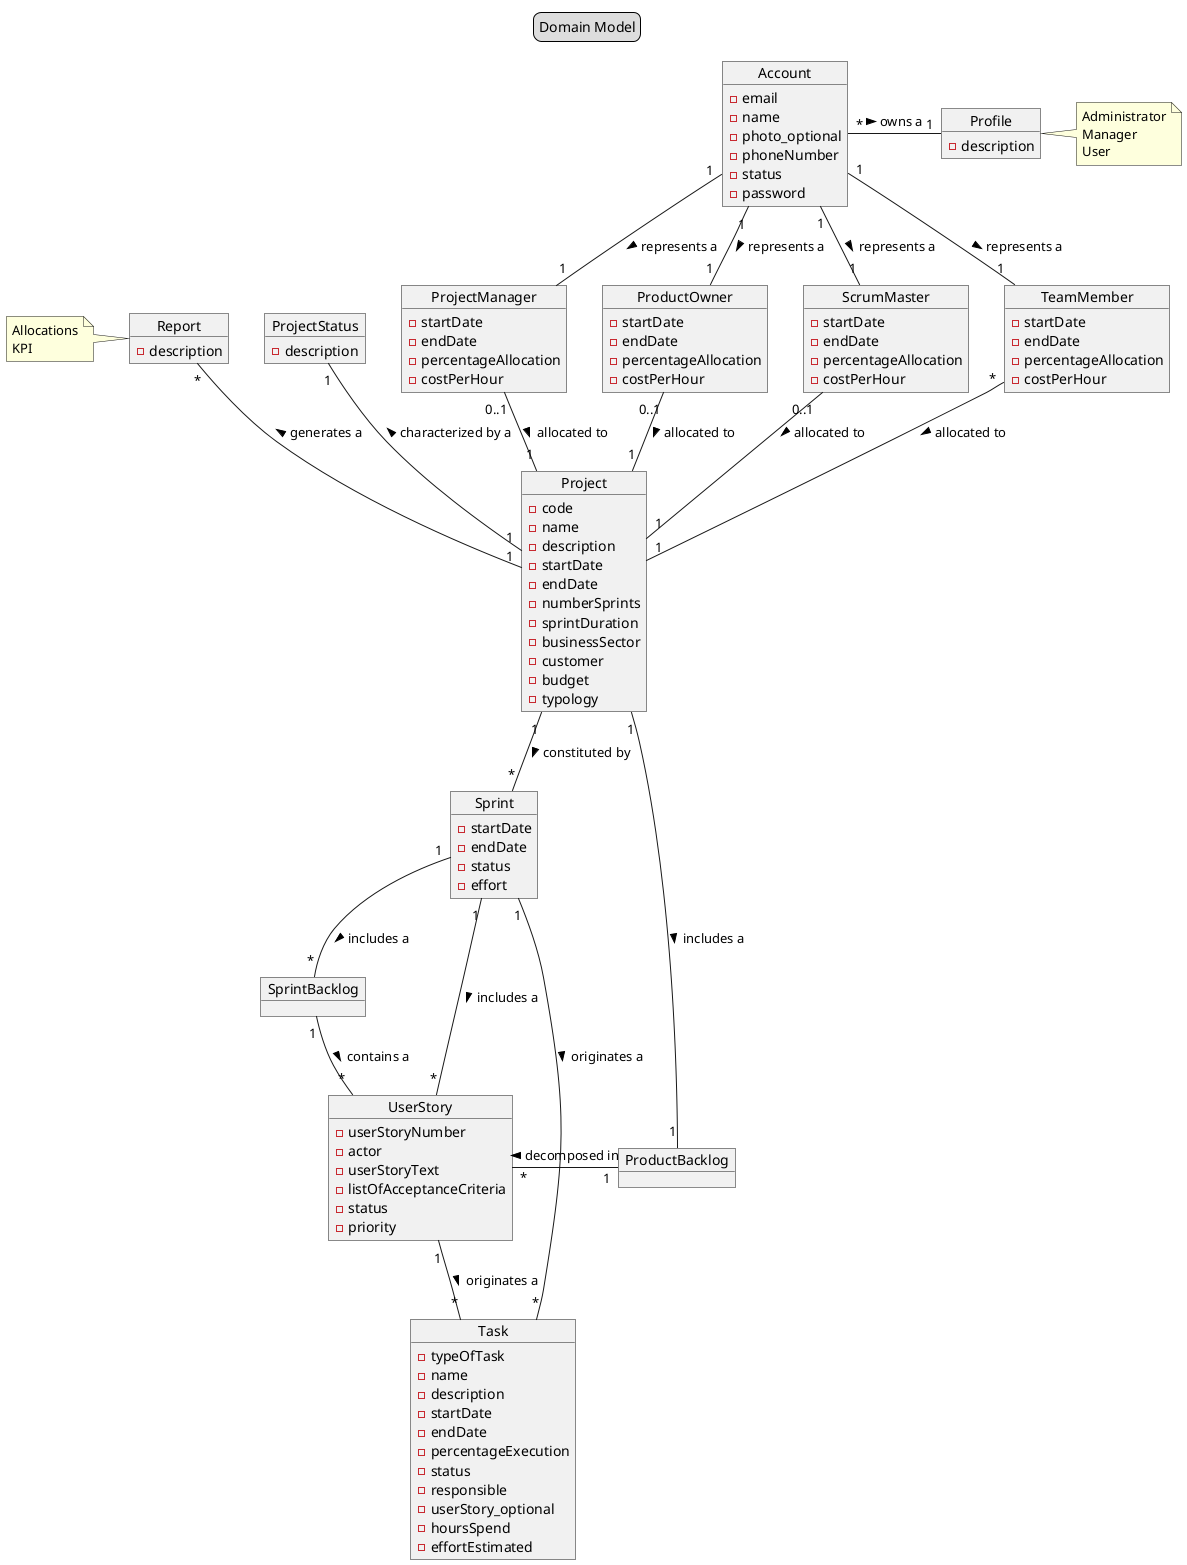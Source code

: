 @startuml
/'Domain Model'/

/'title'/

legend top
Domain Model
end legend

/'Class'/

Object "Profile" as Profile {
-description
}

Object "Account" as Account {
-email
-name
-photo_optional
-phoneNumber
-status
-password
}

Object "Project" as Project {
-code
-name
-description
-startDate
-endDate
-numberSprints
-sprintDuration
-businessSector
-customer
-budget
-typology
}

Object "ProjectStatus" as ProjectStatus {
-description
}

Object "Report" as Report {
-description
}

Object "ProductBacklog" as ProductBacklog {
}

Object "ProjectManager" as ProjectManager{
-startDate
 -endDate
 -percentageAllocation
 -costPerHour
}

Object "ProductOwner" as ProductOwner{
-startDate
-endDate
-percentageAllocation
-costPerHour
}

Object "ScrumMaster" as ScrumMaster{
-startDate
-endDate
-percentageAllocation
-costPerHour
}

Object "TeamMember" as TeamMember{
-startDate
-endDate
-percentageAllocation
-costPerHour
}

Object "Sprint" as Sprint {
-startDate
-endDate
-status
-effort
}

Object "SprintBacklog" as SprintBacklog {
}

Object "Task" as Task {
-typeOfTask
-name
-description
-startDate
-endDate
-percentageExecution
-status
-responsible
-userStory_optional
-hoursSpend
-effortEstimated
}

Object "UserStory" as UserStory {
-userStoryNumber
-actor
-userStoryText
-listOfAcceptanceCriteria
-status
-priority
}

/'Directions'/

Sprint "1" -- "*" UserStory : includes a >
Project "1" -- "*" Sprint : constituted by >
TeamMember "*" -- "1" Project : allocated to >
ScrumMaster "0..1" -- "1" Project : allocated to >
ProductOwner "0..1" -- "1" Project : allocated to >
ProjectManager "0..1" -- "1" Project : allocated to >
Report "*" -- "1" Project : generates a  <
ProjectStatus "1" -- "1" Project : characterized by a  <
Project "1" -- "1" "ProductBacklog" : includes a >
UserStory "*" - "1" ProductBacklog : decomposed in <
UserStory "1" -- "*" Task : originates a  >
Sprint "1" -- "*" Task : originates a  >
Sprint "1" -- "*" SprintBacklog : includes a  >
SprintBacklog "1" -- "*" UserStory : contains a  >
Account "1" -- "1" ProjectManager : represents a >
Account "1" -- "1" ProductOwner : represents a >
Account "1" -- "1" ScrumMaster : represents a >
Account "1" -- "1" TeamMember : represents a >
Account "*" - "1" Profile :owns a >

/'notas'/

note right of Profile
    Administrator
    Manager
    User
end note

note left of Report
    Allocations
    KPI
end note


@enduml